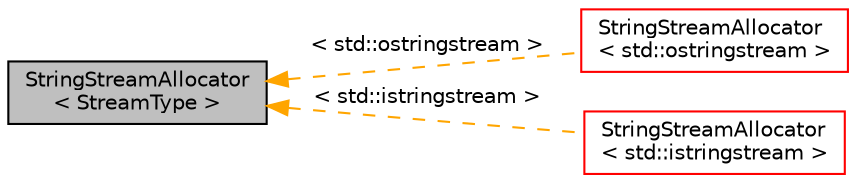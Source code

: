digraph "StringStreamAllocator&lt; StreamType &gt;"
{
  bgcolor="transparent";
  edge [fontname="Helvetica",fontsize="10",labelfontname="Helvetica",labelfontsize="10"];
  node [fontname="Helvetica",fontsize="10",shape=record];
  rankdir="LR";
  Node1 [label="StringStreamAllocator\l\< StreamType \>",height=0.2,width=0.4,color="black", fillcolor="grey75", style="filled" fontcolor="black"];
  Node1 -> Node2 [dir="back",color="orange",fontsize="10",style="dashed",label=" \< std::ostringstream \>" ,fontname="Helvetica"];
  Node2 [label="StringStreamAllocator\l\< std::ostringstream \>",height=0.2,width=0.4,color="red",URL="$classFoam_1_1Detail_1_1StringStreamAllocator.html"];
  Node1 -> Node3 [dir="back",color="orange",fontsize="10",style="dashed",label=" \< std::istringstream \>" ,fontname="Helvetica"];
  Node3 [label="StringStreamAllocator\l\< std::istringstream \>",height=0.2,width=0.4,color="red",URL="$classFoam_1_1Detail_1_1StringStreamAllocator.html"];
}
